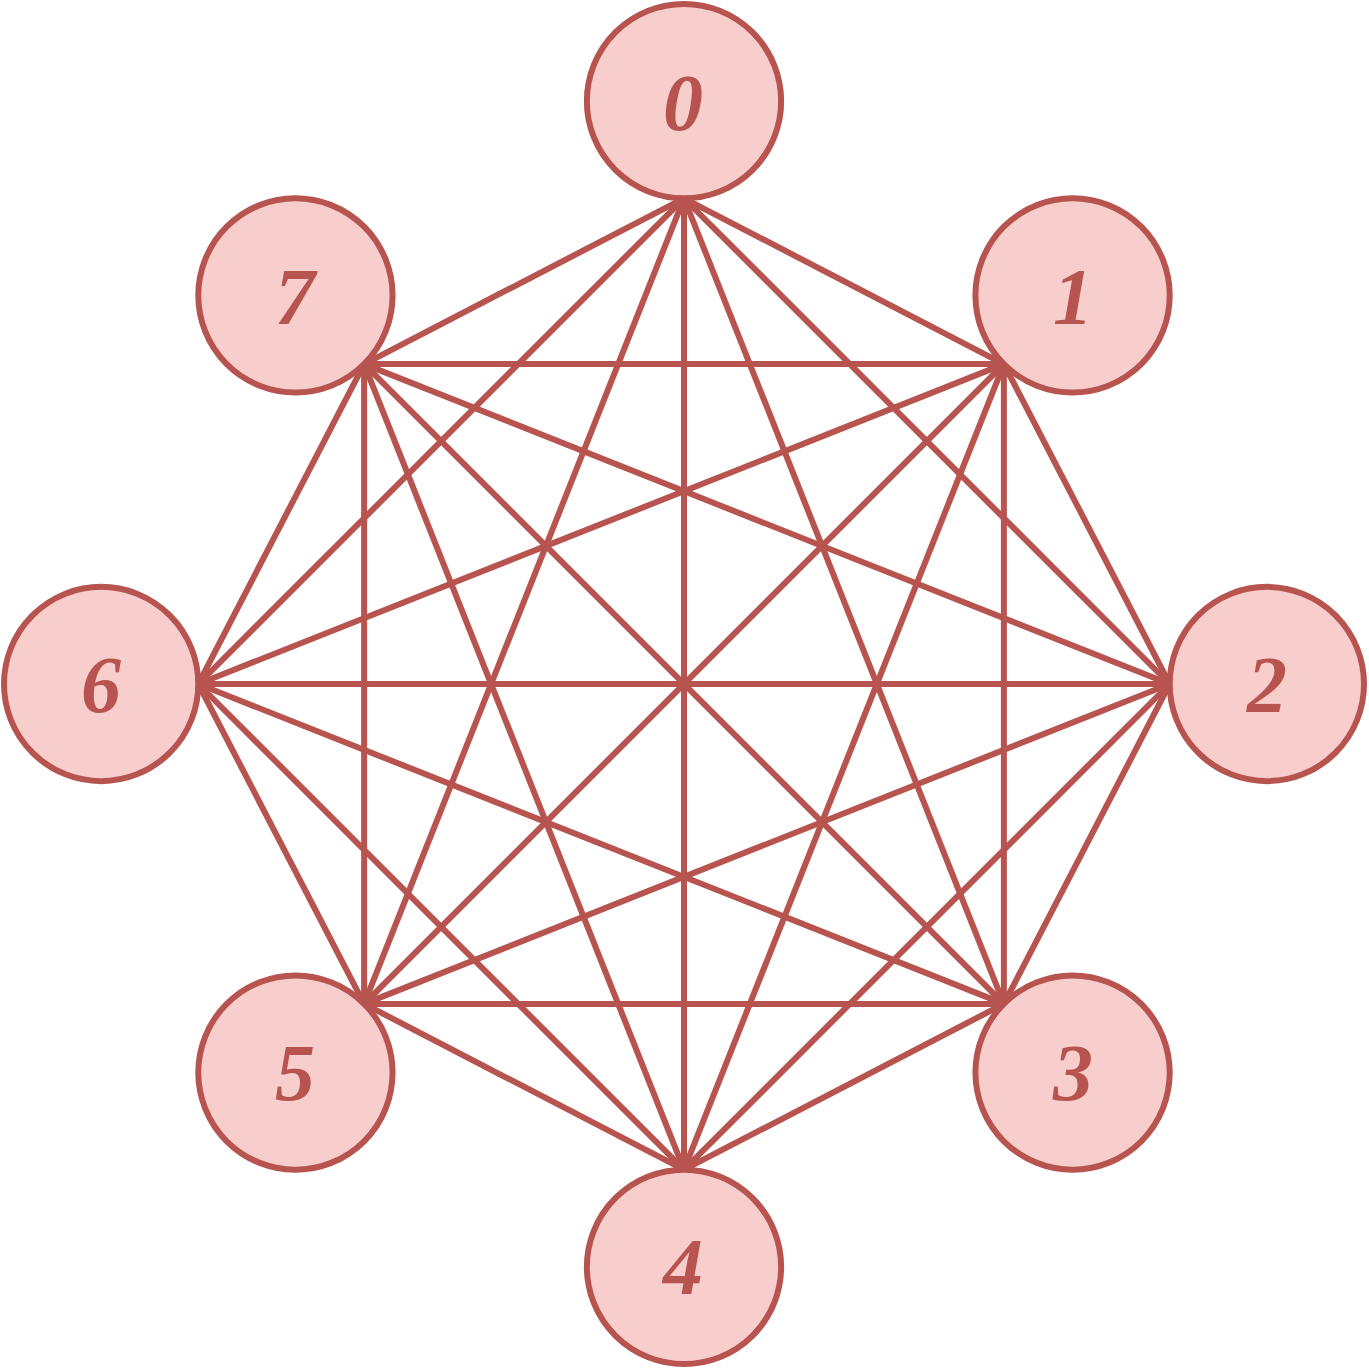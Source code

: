 <mxfile version="24.7.12">
  <diagram name="Page-1" id="L2NgdER6481ezlp8ErZE">
    <mxGraphModel dx="2074" dy="1143" grid="1" gridSize="10" guides="1" tooltips="1" connect="1" arrows="1" fold="1" page="1" pageScale="1" pageWidth="827" pageHeight="1169" math="0" shadow="0">
      <root>
        <mxCell id="0" />
        <mxCell id="1" parent="0" />
        <mxCell id="TgObtcYRpW6-FjgoN-9W-39" value="" style="group;fontSize=10;strokeWidth=3;" vertex="1" connectable="0" parent="1">
          <mxGeometry x="80" y="40" width="680" height="680" as="geometry" />
        </mxCell>
        <mxCell id="TgObtcYRpW6-FjgoN-9W-1" value="&lt;b style=&quot;font-size: 40px;&quot;&gt;&lt;font face=&quot;Times New Roman&quot; style=&quot;font-size: 40px;&quot;&gt;&lt;i style=&quot;font-size: 40px;&quot;&gt;6&lt;/i&gt;&lt;/font&gt;&lt;/b&gt;" style="ellipse;whiteSpace=wrap;html=1;aspect=fixed;fillColor=#f8cecc;strokeColor=#b85450;labelBackgroundColor=none;fontColor=#b85450;fontSize=40;strokeWidth=3;" vertex="1" parent="TgObtcYRpW6-FjgoN-9W-39">
          <mxGeometry y="291.429" width="97.143" height="97.143" as="geometry" />
        </mxCell>
        <mxCell id="TgObtcYRpW6-FjgoN-9W-2" value="&lt;b style=&quot;font-size: 40px;&quot;&gt;&lt;font face=&quot;Times New Roman&quot; style=&quot;font-size: 40px;&quot;&gt;&lt;i style=&quot;font-size: 40px;&quot;&gt;7&lt;/i&gt;&lt;/font&gt;&lt;/b&gt;" style="ellipse;whiteSpace=wrap;html=1;aspect=fixed;fillColor=#f8cecc;strokeColor=#b85450;labelBackgroundColor=none;fontColor=#b85450;fontSize=40;strokeWidth=3;" vertex="1" parent="TgObtcYRpW6-FjgoN-9W-39">
          <mxGeometry x="97.143" y="97.143" width="97.143" height="97.143" as="geometry" />
        </mxCell>
        <mxCell id="TgObtcYRpW6-FjgoN-9W-3" value="&lt;b style=&quot;font-size: 40px;&quot;&gt;&lt;font face=&quot;Times New Roman&quot; style=&quot;font-size: 40px;&quot;&gt;&lt;i style=&quot;font-size: 40px;&quot;&gt;1&lt;/i&gt;&lt;/font&gt;&lt;/b&gt;" style="ellipse;whiteSpace=wrap;html=1;aspect=fixed;fillColor=#f8cecc;strokeColor=#b85450;labelBackgroundColor=none;fontColor=#b85450;rotation=0;fontSize=40;strokeWidth=3;" vertex="1" parent="TgObtcYRpW6-FjgoN-9W-39">
          <mxGeometry x="485.714" y="97.143" width="97.143" height="97.143" as="geometry" />
        </mxCell>
        <mxCell id="TgObtcYRpW6-FjgoN-9W-4" value="&lt;b style=&quot;font-size: 40px;&quot;&gt;&lt;font face=&quot;Times New Roman&quot; style=&quot;font-size: 40px;&quot;&gt;&lt;i style=&quot;font-size: 40px;&quot;&gt;2&lt;/i&gt;&lt;/font&gt;&lt;/b&gt;" style="ellipse;whiteSpace=wrap;html=1;aspect=fixed;fillColor=#f8cecc;strokeColor=#b85450;labelBackgroundColor=none;fontColor=#b85450;fontSize=40;strokeWidth=3;" vertex="1" parent="TgObtcYRpW6-FjgoN-9W-39">
          <mxGeometry x="582.857" y="291.429" width="97.143" height="97.143" as="geometry" />
        </mxCell>
        <mxCell id="TgObtcYRpW6-FjgoN-9W-5" value="&lt;b style=&quot;font-size: 40px;&quot;&gt;&lt;font face=&quot;Times New Roman&quot; style=&quot;font-size: 40px;&quot;&gt;&lt;i style=&quot;font-size: 40px;&quot;&gt;5&lt;/i&gt;&lt;/font&gt;&lt;/b&gt;" style="ellipse;whiteSpace=wrap;html=1;aspect=fixed;fillColor=#f8cecc;strokeColor=#b85450;labelBackgroundColor=none;fontColor=#b85450;fontSize=40;strokeWidth=3;" vertex="1" parent="TgObtcYRpW6-FjgoN-9W-39">
          <mxGeometry x="97.143" y="485.714" width="97.143" height="97.143" as="geometry" />
        </mxCell>
        <mxCell id="TgObtcYRpW6-FjgoN-9W-6" value="&lt;b style=&quot;font-size: 40px;&quot;&gt;&lt;font face=&quot;Times New Roman&quot; style=&quot;font-size: 40px;&quot;&gt;&lt;i style=&quot;font-size: 40px;&quot;&gt;3&lt;/i&gt;&lt;/font&gt;&lt;/b&gt;" style="ellipse;whiteSpace=wrap;html=1;aspect=fixed;fillColor=#f8cecc;strokeColor=#b85450;labelBackgroundColor=none;fontColor=#b85450;fontSize=40;strokeWidth=3;" vertex="1" parent="TgObtcYRpW6-FjgoN-9W-39">
          <mxGeometry x="485.714" y="485.714" width="97.143" height="97.143" as="geometry" />
        </mxCell>
        <mxCell id="TgObtcYRpW6-FjgoN-9W-7" value="&lt;b style=&quot;font-size: 40px;&quot;&gt;&lt;font face=&quot;Times New Roman&quot; style=&quot;font-size: 40px;&quot;&gt;&lt;i style=&quot;font-size: 40px;&quot;&gt;0&lt;/i&gt;&lt;/font&gt;&lt;/b&gt;" style="ellipse;whiteSpace=wrap;html=1;aspect=fixed;fillColor=#f8cecc;strokeColor=#b85450;labelBackgroundColor=none;fontColor=#b85450;fontSize=40;strokeWidth=3;" vertex="1" parent="TgObtcYRpW6-FjgoN-9W-39">
          <mxGeometry x="291.429" width="97.143" height="97.143" as="geometry" />
        </mxCell>
        <mxCell id="TgObtcYRpW6-FjgoN-9W-8" value="&lt;b style=&quot;font-size: 40px;&quot;&gt;&lt;font face=&quot;Times New Roman&quot; style=&quot;font-size: 40px;&quot;&gt;&lt;i style=&quot;font-size: 40px;&quot;&gt;4&lt;/i&gt;&lt;/font&gt;&lt;/b&gt;" style="ellipse;whiteSpace=wrap;html=1;aspect=fixed;fillColor=#f8cecc;strokeColor=#b85450;labelBackgroundColor=none;fontColor=#b85450;fontSize=40;strokeWidth=3;" vertex="1" parent="TgObtcYRpW6-FjgoN-9W-39">
          <mxGeometry x="291.429" y="582.857" width="97.143" height="97.143" as="geometry" />
        </mxCell>
        <mxCell id="TgObtcYRpW6-FjgoN-9W-9" value="" style="endArrow=none;html=1;rounded=0;entryX=0.5;entryY=1;entryDx=0;entryDy=0;exitX=0.5;exitY=0;exitDx=0;exitDy=0;fillColor=#f8cecc;strokeColor=#b85450;strokeWidth=3;" edge="1" parent="TgObtcYRpW6-FjgoN-9W-39" source="TgObtcYRpW6-FjgoN-9W-8" target="TgObtcYRpW6-FjgoN-9W-7">
          <mxGeometry width="50" height="50" relative="1" as="geometry">
            <mxPoint x="315.714" y="291.429" as="sourcePoint" />
            <mxPoint x="437.143" y="170" as="targetPoint" />
          </mxGeometry>
        </mxCell>
        <mxCell id="TgObtcYRpW6-FjgoN-9W-10" value="" style="endArrow=none;html=1;rounded=0;entryX=0.5;entryY=1;entryDx=0;entryDy=0;fillColor=#f8cecc;strokeColor=#b85450;exitX=0;exitY=0;exitDx=0;exitDy=0;strokeWidth=3;" edge="1" parent="TgObtcYRpW6-FjgoN-9W-39" source="TgObtcYRpW6-FjgoN-9W-6" target="TgObtcYRpW6-FjgoN-9W-7">
          <mxGeometry width="50" height="50" relative="1" as="geometry">
            <mxPoint x="485.714" y="437.143" as="sourcePoint" />
            <mxPoint x="364.286" y="121.429" as="targetPoint" />
          </mxGeometry>
        </mxCell>
        <mxCell id="TgObtcYRpW6-FjgoN-9W-12" value="" style="endArrow=none;html=1;rounded=0;entryX=0.5;entryY=1;entryDx=0;entryDy=0;exitX=1;exitY=0;exitDx=0;exitDy=0;fillColor=#f8cecc;strokeColor=#b85450;strokeWidth=3;" edge="1" parent="TgObtcYRpW6-FjgoN-9W-39" source="TgObtcYRpW6-FjgoN-9W-5" target="TgObtcYRpW6-FjgoN-9W-7">
          <mxGeometry width="50" height="50" relative="1" as="geometry">
            <mxPoint x="242.857" y="582.857" as="sourcePoint" />
            <mxPoint x="242.857" y="97.143" as="targetPoint" />
          </mxGeometry>
        </mxCell>
        <mxCell id="TgObtcYRpW6-FjgoN-9W-13" value="" style="endArrow=none;html=1;rounded=0;exitX=1;exitY=0.5;exitDx=0;exitDy=0;fillColor=#f8cecc;strokeColor=#b85450;strokeWidth=3;" edge="1" parent="TgObtcYRpW6-FjgoN-9W-39" source="TgObtcYRpW6-FjgoN-9W-1">
          <mxGeometry width="50" height="50" relative="1" as="geometry">
            <mxPoint x="412.857" y="655.714" as="sourcePoint" />
            <mxPoint x="340" y="97.143" as="targetPoint" />
          </mxGeometry>
        </mxCell>
        <mxCell id="TgObtcYRpW6-FjgoN-9W-14" value="" style="endArrow=none;html=1;rounded=0;exitX=0;exitY=0.5;exitDx=0;exitDy=0;fillColor=#f8cecc;strokeColor=#b85450;entryX=0.5;entryY=1;entryDx=0;entryDy=0;strokeWidth=3;" edge="1" parent="TgObtcYRpW6-FjgoN-9W-39" source="TgObtcYRpW6-FjgoN-9W-4" target="TgObtcYRpW6-FjgoN-9W-7">
          <mxGeometry width="50" height="50" relative="1" as="geometry">
            <mxPoint x="437.143" y="680" as="sourcePoint" />
            <mxPoint x="340" y="97.143" as="targetPoint" />
          </mxGeometry>
        </mxCell>
        <mxCell id="TgObtcYRpW6-FjgoN-9W-15" value="" style="endArrow=none;html=1;rounded=0;entryX=0.5;entryY=1;entryDx=0;entryDy=0;exitX=0;exitY=1;exitDx=0;exitDy=0;fillColor=#f8cecc;strokeColor=#b85450;strokeWidth=3;" edge="1" parent="TgObtcYRpW6-FjgoN-9W-39" source="TgObtcYRpW6-FjgoN-9W-3" target="TgObtcYRpW6-FjgoN-9W-7">
          <mxGeometry width="50" height="50" relative="1" as="geometry">
            <mxPoint x="461.429" y="704.286" as="sourcePoint" />
            <mxPoint x="461.429" y="218.571" as="targetPoint" />
          </mxGeometry>
        </mxCell>
        <mxCell id="TgObtcYRpW6-FjgoN-9W-16" value="" style="endArrow=none;html=1;rounded=0;entryX=0.5;entryY=1;entryDx=0;entryDy=0;exitX=1;exitY=1;exitDx=0;exitDy=0;fillColor=#f8cecc;strokeColor=#b85450;strokeWidth=3;" edge="1" parent="TgObtcYRpW6-FjgoN-9W-39" source="TgObtcYRpW6-FjgoN-9W-2" target="TgObtcYRpW6-FjgoN-9W-7">
          <mxGeometry width="50" height="50" relative="1" as="geometry">
            <mxPoint x="485.714" y="728.571" as="sourcePoint" />
            <mxPoint x="485.714" y="242.857" as="targetPoint" />
          </mxGeometry>
        </mxCell>
        <mxCell id="TgObtcYRpW6-FjgoN-9W-17" value="" style="endArrow=none;html=1;rounded=0;entryX=0;entryY=1;entryDx=0;entryDy=0;exitX=1;exitY=1;exitDx=0;exitDy=0;fillColor=#f8cecc;strokeColor=#b85450;strokeWidth=3;" edge="1" parent="TgObtcYRpW6-FjgoN-9W-39" source="TgObtcYRpW6-FjgoN-9W-2" target="TgObtcYRpW6-FjgoN-9W-3">
          <mxGeometry width="50" height="50" relative="1" as="geometry">
            <mxPoint x="510.0" y="752.857" as="sourcePoint" />
            <mxPoint x="510.0" y="267.143" as="targetPoint" />
          </mxGeometry>
        </mxCell>
        <mxCell id="TgObtcYRpW6-FjgoN-9W-18" value="" style="endArrow=none;html=1;rounded=0;entryX=0;entryY=1;entryDx=0;entryDy=0;exitX=1;exitY=0.5;exitDx=0;exitDy=0;fillColor=#f8cecc;strokeColor=#b85450;strokeWidth=3;" edge="1" parent="TgObtcYRpW6-FjgoN-9W-39" source="TgObtcYRpW6-FjgoN-9W-1" target="TgObtcYRpW6-FjgoN-9W-3">
          <mxGeometry width="50" height="50" relative="1" as="geometry">
            <mxPoint x="534.286" y="777.143" as="sourcePoint" />
            <mxPoint x="534.286" y="291.429" as="targetPoint" />
          </mxGeometry>
        </mxCell>
        <mxCell id="TgObtcYRpW6-FjgoN-9W-19" value="" style="endArrow=none;html=1;rounded=0;entryX=0;entryY=1;entryDx=0;entryDy=0;exitX=1;exitY=0;exitDx=0;exitDy=0;fillColor=#f8cecc;strokeColor=#b85450;strokeWidth=3;" edge="1" parent="TgObtcYRpW6-FjgoN-9W-39" source="TgObtcYRpW6-FjgoN-9W-5" target="TgObtcYRpW6-FjgoN-9W-3">
          <mxGeometry width="50" height="50" relative="1" as="geometry">
            <mxPoint x="558.571" y="801.429" as="sourcePoint" />
            <mxPoint x="558.571" y="315.714" as="targetPoint" />
          </mxGeometry>
        </mxCell>
        <mxCell id="TgObtcYRpW6-FjgoN-9W-20" value="" style="endArrow=none;html=1;rounded=0;exitX=0.5;exitY=0;exitDx=0;exitDy=0;fillColor=#f8cecc;strokeColor=#b85450;entryX=0;entryY=1;entryDx=0;entryDy=0;strokeWidth=3;" edge="1" parent="TgObtcYRpW6-FjgoN-9W-39" source="TgObtcYRpW6-FjgoN-9W-8" target="TgObtcYRpW6-FjgoN-9W-3">
          <mxGeometry width="50" height="50" relative="1" as="geometry">
            <mxPoint x="582.857" y="825.714" as="sourcePoint" />
            <mxPoint x="461.429" y="145.714" as="targetPoint" />
          </mxGeometry>
        </mxCell>
        <mxCell id="TgObtcYRpW6-FjgoN-9W-21" value="" style="endArrow=none;html=1;rounded=0;exitX=0;exitY=0;exitDx=0;exitDy=0;fillColor=#f8cecc;strokeColor=#b85450;entryX=0;entryY=1;entryDx=0;entryDy=0;strokeWidth=3;" edge="1" parent="TgObtcYRpW6-FjgoN-9W-39" source="TgObtcYRpW6-FjgoN-9W-6" target="TgObtcYRpW6-FjgoN-9W-3">
          <mxGeometry width="50" height="50" relative="1" as="geometry">
            <mxPoint x="607.143" y="850.0" as="sourcePoint" />
            <mxPoint x="485.714" y="145.714" as="targetPoint" />
          </mxGeometry>
        </mxCell>
        <mxCell id="TgObtcYRpW6-FjgoN-9W-22" value="" style="endArrow=none;html=1;rounded=0;fillColor=#f8cecc;strokeColor=#b85450;exitX=0;exitY=0.5;exitDx=0;exitDy=0;entryX=0;entryY=1;entryDx=0;entryDy=0;strokeWidth=3;" edge="1" parent="TgObtcYRpW6-FjgoN-9W-39" source="TgObtcYRpW6-FjgoN-9W-4" target="TgObtcYRpW6-FjgoN-9W-3">
          <mxGeometry width="50" height="50" relative="1" as="geometry">
            <mxPoint x="607.143" y="485.714" as="sourcePoint" />
            <mxPoint x="655.714" y="170" as="targetPoint" />
          </mxGeometry>
        </mxCell>
        <mxCell id="TgObtcYRpW6-FjgoN-9W-23" value="" style="endArrow=none;html=1;rounded=0;entryX=0;entryY=0.5;entryDx=0;entryDy=0;fillColor=#f8cecc;strokeColor=#b85450;exitX=1;exitY=1;exitDx=0;exitDy=0;strokeWidth=3;" edge="1" parent="TgObtcYRpW6-FjgoN-9W-39" source="TgObtcYRpW6-FjgoN-9W-2" target="TgObtcYRpW6-FjgoN-9W-4">
          <mxGeometry width="50" height="50" relative="1" as="geometry">
            <mxPoint x="582.857" y="680" as="sourcePoint" />
            <mxPoint x="655.714" y="412.857" as="targetPoint" />
          </mxGeometry>
        </mxCell>
        <mxCell id="TgObtcYRpW6-FjgoN-9W-24" value="" style="endArrow=none;html=1;rounded=0;entryX=0;entryY=0.5;entryDx=0;entryDy=0;fillColor=#f8cecc;strokeColor=#b85450;exitX=1;exitY=0.5;exitDx=0;exitDy=0;strokeWidth=3;" edge="1" parent="TgObtcYRpW6-FjgoN-9W-39" source="TgObtcYRpW6-FjgoN-9W-1" target="TgObtcYRpW6-FjgoN-9W-4">
          <mxGeometry width="50" height="50" relative="1" as="geometry">
            <mxPoint x="680" y="728.571" as="sourcePoint" />
            <mxPoint x="680" y="485.714" as="targetPoint" />
          </mxGeometry>
        </mxCell>
        <mxCell id="TgObtcYRpW6-FjgoN-9W-25" value="" style="endArrow=none;html=1;rounded=0;entryX=0;entryY=0.5;entryDx=0;entryDy=0;fillColor=#f8cecc;strokeColor=#b85450;exitX=1;exitY=0;exitDx=0;exitDy=0;strokeWidth=3;" edge="1" parent="TgObtcYRpW6-FjgoN-9W-39" source="TgObtcYRpW6-FjgoN-9W-5" target="TgObtcYRpW6-FjgoN-9W-4">
          <mxGeometry width="50" height="50" relative="1" as="geometry">
            <mxPoint x="704.286" y="704.286" as="sourcePoint" />
            <mxPoint x="704.286" y="461.429" as="targetPoint" />
          </mxGeometry>
        </mxCell>
        <mxCell id="TgObtcYRpW6-FjgoN-9W-26" value="" style="endArrow=none;html=1;rounded=0;entryX=0;entryY=0.5;entryDx=0;entryDy=0;fillColor=#f8cecc;strokeColor=#b85450;exitX=0.5;exitY=0;exitDx=0;exitDy=0;strokeWidth=3;" edge="1" parent="TgObtcYRpW6-FjgoN-9W-39" source="TgObtcYRpW6-FjgoN-9W-8" target="TgObtcYRpW6-FjgoN-9W-4">
          <mxGeometry width="50" height="50" relative="1" as="geometry">
            <mxPoint x="728.571" y="728.571" as="sourcePoint" />
            <mxPoint x="728.571" y="485.714" as="targetPoint" />
          </mxGeometry>
        </mxCell>
        <mxCell id="TgObtcYRpW6-FjgoN-9W-27" value="" style="endArrow=none;html=1;rounded=0;entryX=0;entryY=0.5;entryDx=0;entryDy=0;fillColor=#f8cecc;strokeColor=#b85450;exitX=0;exitY=0;exitDx=0;exitDy=0;strokeWidth=3;" edge="1" parent="TgObtcYRpW6-FjgoN-9W-39" source="TgObtcYRpW6-FjgoN-9W-6" target="TgObtcYRpW6-FjgoN-9W-4">
          <mxGeometry width="50" height="50" relative="1" as="geometry">
            <mxPoint x="752.857" y="752.857" as="sourcePoint" />
            <mxPoint x="752.857" y="510.0" as="targetPoint" />
          </mxGeometry>
        </mxCell>
        <mxCell id="TgObtcYRpW6-FjgoN-9W-28" value="" style="endArrow=none;html=1;rounded=0;entryX=0;entryY=0;entryDx=0;entryDy=0;fillColor=#f8cecc;strokeColor=#b85450;exitX=1;exitY=1;exitDx=0;exitDy=0;strokeWidth=3;" edge="1" parent="TgObtcYRpW6-FjgoN-9W-39" source="TgObtcYRpW6-FjgoN-9W-2" target="TgObtcYRpW6-FjgoN-9W-6">
          <mxGeometry width="50" height="50" relative="1" as="geometry">
            <mxPoint x="777.143" y="777.143" as="sourcePoint" />
            <mxPoint x="777.143" y="534.286" as="targetPoint" />
          </mxGeometry>
        </mxCell>
        <mxCell id="TgObtcYRpW6-FjgoN-9W-29" value="" style="endArrow=none;html=1;rounded=0;entryX=0;entryY=0;entryDx=0;entryDy=0;fillColor=#f8cecc;strokeColor=#b85450;exitX=1;exitY=0.5;exitDx=0;exitDy=0;strokeWidth=3;" edge="1" parent="TgObtcYRpW6-FjgoN-9W-39" source="TgObtcYRpW6-FjgoN-9W-1" target="TgObtcYRpW6-FjgoN-9W-6">
          <mxGeometry width="50" height="50" relative="1" as="geometry">
            <mxPoint x="801.429" y="801.429" as="sourcePoint" />
            <mxPoint x="801.429" y="558.571" as="targetPoint" />
          </mxGeometry>
        </mxCell>
        <mxCell id="TgObtcYRpW6-FjgoN-9W-30" value="" style="endArrow=none;html=1;rounded=0;entryX=0;entryY=0;entryDx=0;entryDy=0;fillColor=#f8cecc;strokeColor=#b85450;exitX=1;exitY=0;exitDx=0;exitDy=0;strokeWidth=3;" edge="1" parent="TgObtcYRpW6-FjgoN-9W-39" source="TgObtcYRpW6-FjgoN-9W-5" target="TgObtcYRpW6-FjgoN-9W-6">
          <mxGeometry width="50" height="50" relative="1" as="geometry">
            <mxPoint x="825.714" y="825.714" as="sourcePoint" />
            <mxPoint x="825.714" y="582.857" as="targetPoint" />
          </mxGeometry>
        </mxCell>
        <mxCell id="TgObtcYRpW6-FjgoN-9W-31" value="" style="endArrow=none;html=1;rounded=0;entryX=0;entryY=0;entryDx=0;entryDy=0;fillColor=#f8cecc;strokeColor=#b85450;exitX=0.5;exitY=0;exitDx=0;exitDy=0;strokeWidth=3;" edge="1" parent="TgObtcYRpW6-FjgoN-9W-39" source="TgObtcYRpW6-FjgoN-9W-8" target="TgObtcYRpW6-FjgoN-9W-6">
          <mxGeometry width="50" height="50" relative="1" as="geometry">
            <mxPoint x="850.0" y="850.0" as="sourcePoint" />
            <mxPoint x="850.0" y="607.143" as="targetPoint" />
          </mxGeometry>
        </mxCell>
        <mxCell id="TgObtcYRpW6-FjgoN-9W-32" value="" style="endArrow=none;html=1;rounded=0;entryX=0.5;entryY=0;entryDx=0;entryDy=0;fillColor=#f8cecc;strokeColor=#b85450;exitX=1;exitY=1;exitDx=0;exitDy=0;strokeWidth=3;" edge="1" parent="TgObtcYRpW6-FjgoN-9W-39" source="TgObtcYRpW6-FjgoN-9W-2" target="TgObtcYRpW6-FjgoN-9W-8">
          <mxGeometry width="50" height="50" relative="1" as="geometry">
            <mxPoint x="874.286" y="874.286" as="sourcePoint" />
            <mxPoint x="874.286" y="631.429" as="targetPoint" />
          </mxGeometry>
        </mxCell>
        <mxCell id="TgObtcYRpW6-FjgoN-9W-33" value="" style="endArrow=none;html=1;rounded=0;entryX=0.5;entryY=0;entryDx=0;entryDy=0;fillColor=#f8cecc;strokeColor=#b85450;exitX=1;exitY=0.5;exitDx=0;exitDy=0;strokeWidth=3;" edge="1" parent="TgObtcYRpW6-FjgoN-9W-39" source="TgObtcYRpW6-FjgoN-9W-1" target="TgObtcYRpW6-FjgoN-9W-8">
          <mxGeometry width="50" height="50" relative="1" as="geometry">
            <mxPoint x="24.286" y="461.429" as="sourcePoint" />
            <mxPoint x="510.0" y="631.429" as="targetPoint" />
          </mxGeometry>
        </mxCell>
        <mxCell id="TgObtcYRpW6-FjgoN-9W-34" value="" style="endArrow=none;html=1;rounded=0;entryX=0.5;entryY=0;entryDx=0;entryDy=0;fillColor=#f8cecc;strokeColor=#b85450;exitX=1;exitY=0;exitDx=0;exitDy=0;strokeWidth=3;" edge="1" parent="TgObtcYRpW6-FjgoN-9W-39" source="TgObtcYRpW6-FjgoN-9W-5" target="TgObtcYRpW6-FjgoN-9W-8">
          <mxGeometry width="50" height="50" relative="1" as="geometry">
            <mxPoint x="704.286" y="728.571" as="sourcePoint" />
            <mxPoint x="704.286" y="485.714" as="targetPoint" />
          </mxGeometry>
        </mxCell>
        <mxCell id="TgObtcYRpW6-FjgoN-9W-35" value="" style="endArrow=none;html=1;rounded=0;entryX=1;entryY=0;entryDx=0;entryDy=0;fillColor=#f8cecc;strokeColor=#b85450;exitX=1;exitY=1;exitDx=0;exitDy=0;strokeWidth=3;" edge="1" parent="TgObtcYRpW6-FjgoN-9W-39" source="TgObtcYRpW6-FjgoN-9W-2" target="TgObtcYRpW6-FjgoN-9W-5">
          <mxGeometry width="50" height="50" relative="1" as="geometry">
            <mxPoint x="655.714" y="777.143" as="sourcePoint" />
            <mxPoint x="655.714" y="534.286" as="targetPoint" />
          </mxGeometry>
        </mxCell>
        <mxCell id="TgObtcYRpW6-FjgoN-9W-36" value="" style="endArrow=none;html=1;rounded=0;entryX=1;entryY=0;entryDx=0;entryDy=0;fillColor=#f8cecc;strokeColor=#b85450;exitX=1;exitY=0.5;exitDx=0;exitDy=0;strokeWidth=3;" edge="1" parent="TgObtcYRpW6-FjgoN-9W-39" source="TgObtcYRpW6-FjgoN-9W-1" target="TgObtcYRpW6-FjgoN-9W-5">
          <mxGeometry width="50" height="50" relative="1" as="geometry">
            <mxPoint x="96.463" y="850.0" as="sourcePoint" />
            <mxPoint x="96.463" y="607.143" as="targetPoint" />
          </mxGeometry>
        </mxCell>
        <mxCell id="TgObtcYRpW6-FjgoN-9W-37" value="" style="endArrow=none;html=1;rounded=0;entryX=1;entryY=0.5;entryDx=0;entryDy=0;fillColor=#f8cecc;strokeColor=#b85450;exitX=1;exitY=1;exitDx=0;exitDy=0;strokeWidth=3;" edge="1" parent="TgObtcYRpW6-FjgoN-9W-39" source="TgObtcYRpW6-FjgoN-9W-2" target="TgObtcYRpW6-FjgoN-9W-1">
          <mxGeometry width="50" height="50" relative="1" as="geometry">
            <mxPoint x="170" y="194.286" as="sourcePoint" />
            <mxPoint x="-97.143" y="449.286" as="targetPoint" />
          </mxGeometry>
        </mxCell>
      </root>
    </mxGraphModel>
  </diagram>
</mxfile>
